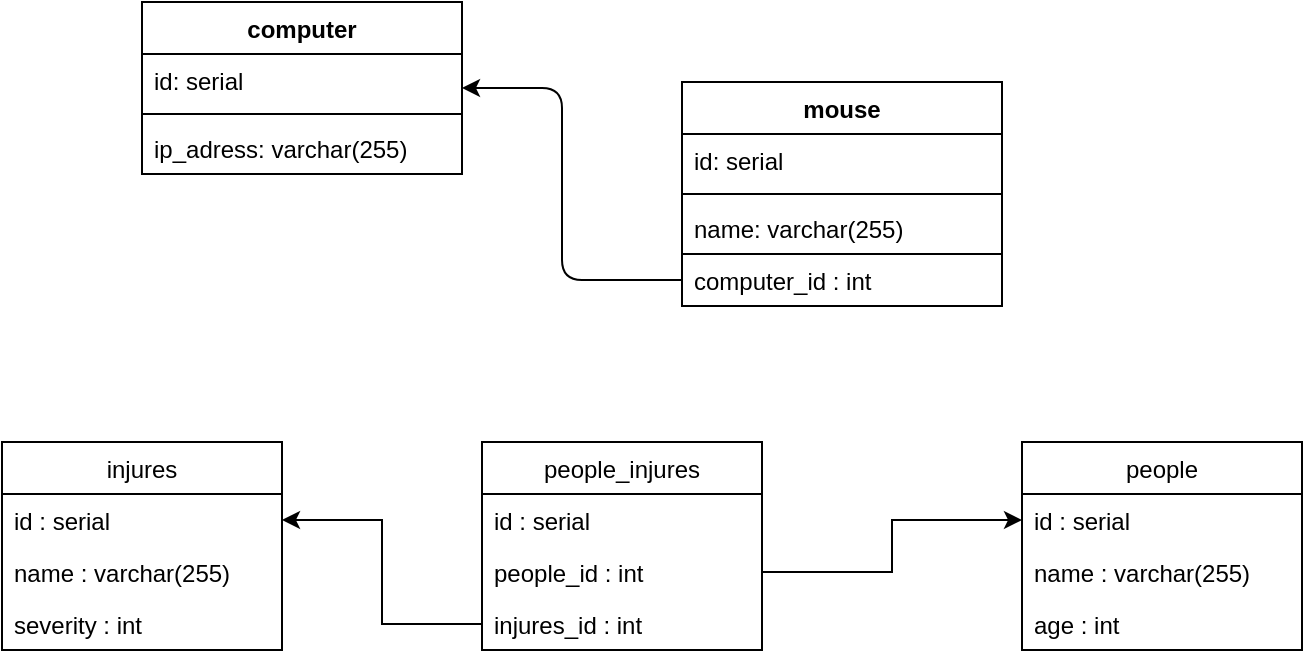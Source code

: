 <mxfile version="14.8.6" type="github">
  <diagram id="SSLaMUcb8GDZi9zCCg5J" name="Page-1">
    <mxGraphModel dx="1422" dy="790" grid="1" gridSize="10" guides="1" tooltips="1" connect="1" arrows="1" fold="1" page="1" pageScale="1" pageWidth="827" pageHeight="1169" math="0" shadow="0">
      <root>
        <mxCell id="0" />
        <mxCell id="1" parent="0" />
        <mxCell id="L3uuhE5dngaGUQrWNenS-1" value="computer" style="swimlane;fontStyle=1;align=center;verticalAlign=top;childLayout=stackLayout;horizontal=1;startSize=26;horizontalStack=0;resizeParent=1;resizeParentMax=0;resizeLast=0;collapsible=1;marginBottom=0;" vertex="1" parent="1">
          <mxGeometry x="130" y="200" width="160" height="86" as="geometry" />
        </mxCell>
        <mxCell id="L3uuhE5dngaGUQrWNenS-2" value="id: serial" style="text;strokeColor=none;fillColor=none;align=left;verticalAlign=top;spacingLeft=4;spacingRight=4;overflow=hidden;rotatable=0;points=[[0,0.5],[1,0.5]];portConstraint=eastwest;" vertex="1" parent="L3uuhE5dngaGUQrWNenS-1">
          <mxGeometry y="26" width="160" height="26" as="geometry" />
        </mxCell>
        <mxCell id="L3uuhE5dngaGUQrWNenS-3" value="" style="line;strokeWidth=1;fillColor=none;align=left;verticalAlign=middle;spacingTop=-1;spacingLeft=3;spacingRight=3;rotatable=0;labelPosition=right;points=[];portConstraint=eastwest;" vertex="1" parent="L3uuhE5dngaGUQrWNenS-1">
          <mxGeometry y="52" width="160" height="8" as="geometry" />
        </mxCell>
        <mxCell id="L3uuhE5dngaGUQrWNenS-4" value="ip_adress: varchar(255)" style="text;strokeColor=none;fillColor=none;align=left;verticalAlign=top;spacingLeft=4;spacingRight=4;overflow=hidden;rotatable=0;points=[[0,0.5],[1,0.5]];portConstraint=eastwest;" vertex="1" parent="L3uuhE5dngaGUQrWNenS-1">
          <mxGeometry y="60" width="160" height="26" as="geometry" />
        </mxCell>
        <mxCell id="L3uuhE5dngaGUQrWNenS-5" value="mouse" style="swimlane;fontStyle=1;align=center;verticalAlign=top;childLayout=stackLayout;horizontal=1;startSize=26;horizontalStack=0;resizeParent=1;resizeParentMax=0;resizeLast=0;collapsible=1;marginBottom=0;" vertex="1" parent="1">
          <mxGeometry x="400" y="240" width="160" height="86" as="geometry" />
        </mxCell>
        <mxCell id="L3uuhE5dngaGUQrWNenS-6" value="id: serial" style="text;strokeColor=none;fillColor=none;align=left;verticalAlign=top;spacingLeft=4;spacingRight=4;overflow=hidden;rotatable=0;points=[[0,0.5],[1,0.5]];portConstraint=eastwest;" vertex="1" parent="L3uuhE5dngaGUQrWNenS-5">
          <mxGeometry y="26" width="160" height="26" as="geometry" />
        </mxCell>
        <mxCell id="L3uuhE5dngaGUQrWNenS-7" value="" style="line;strokeWidth=1;fillColor=none;align=left;verticalAlign=middle;spacingTop=-1;spacingLeft=3;spacingRight=3;rotatable=0;labelPosition=right;points=[];portConstraint=eastwest;" vertex="1" parent="L3uuhE5dngaGUQrWNenS-5">
          <mxGeometry y="52" width="160" height="8" as="geometry" />
        </mxCell>
        <mxCell id="L3uuhE5dngaGUQrWNenS-8" value="name: varchar(255)" style="text;strokeColor=none;fillColor=none;align=left;verticalAlign=top;spacingLeft=4;spacingRight=4;overflow=hidden;rotatable=0;points=[[0,0.5],[1,0.5]];portConstraint=eastwest;" vertex="1" parent="L3uuhE5dngaGUQrWNenS-5">
          <mxGeometry y="60" width="160" height="26" as="geometry" />
        </mxCell>
        <mxCell id="L3uuhE5dngaGUQrWNenS-12" value="computer_id : int" style="text;align=left;verticalAlign=top;spacingLeft=4;spacingRight=4;overflow=hidden;rotatable=0;points=[[0,0.5],[1,0.5]];portConstraint=eastwest;sketch=0;strokeColor=#000000;" vertex="1" parent="1">
          <mxGeometry x="400" y="326" width="160" height="26" as="geometry" />
        </mxCell>
        <mxCell id="L3uuhE5dngaGUQrWNenS-19" value="" style="endArrow=classic;html=1;entryX=1;entryY=0.5;entryDx=0;entryDy=0;exitX=0;exitY=0.5;exitDx=0;exitDy=0;" edge="1" parent="1" source="L3uuhE5dngaGUQrWNenS-12" target="L3uuhE5dngaGUQrWNenS-1">
          <mxGeometry width="50" height="50" relative="1" as="geometry">
            <mxPoint x="370" y="400" as="sourcePoint" />
            <mxPoint x="420" y="350" as="targetPoint" />
            <Array as="points">
              <mxPoint x="340" y="339" />
              <mxPoint x="340" y="243" />
            </Array>
          </mxGeometry>
        </mxCell>
        <mxCell id="L3uuhE5dngaGUQrWNenS-20" value="people_injures" style="swimlane;fontStyle=0;childLayout=stackLayout;horizontal=1;startSize=26;fillColor=none;horizontalStack=0;resizeParent=1;resizeParentMax=0;resizeLast=0;collapsible=1;marginBottom=0;sketch=0;strokeColor=#000000;" vertex="1" parent="1">
          <mxGeometry x="300" y="420" width="140" height="104" as="geometry" />
        </mxCell>
        <mxCell id="L3uuhE5dngaGUQrWNenS-21" value="id : serial" style="text;strokeColor=none;fillColor=none;align=left;verticalAlign=top;spacingLeft=4;spacingRight=4;overflow=hidden;rotatable=0;points=[[0,0.5],[1,0.5]];portConstraint=eastwest;" vertex="1" parent="L3uuhE5dngaGUQrWNenS-20">
          <mxGeometry y="26" width="140" height="26" as="geometry" />
        </mxCell>
        <mxCell id="L3uuhE5dngaGUQrWNenS-22" value="people_id : int" style="text;strokeColor=none;fillColor=none;align=left;verticalAlign=top;spacingLeft=4;spacingRight=4;overflow=hidden;rotatable=0;points=[[0,0.5],[1,0.5]];portConstraint=eastwest;" vertex="1" parent="L3uuhE5dngaGUQrWNenS-20">
          <mxGeometry y="52" width="140" height="26" as="geometry" />
        </mxCell>
        <mxCell id="L3uuhE5dngaGUQrWNenS-23" value="injures_id : int" style="text;strokeColor=none;fillColor=none;align=left;verticalAlign=top;spacingLeft=4;spacingRight=4;overflow=hidden;rotatable=0;points=[[0,0.5],[1,0.5]];portConstraint=eastwest;" vertex="1" parent="L3uuhE5dngaGUQrWNenS-20">
          <mxGeometry y="78" width="140" height="26" as="geometry" />
        </mxCell>
        <mxCell id="L3uuhE5dngaGUQrWNenS-24" value="people" style="swimlane;fontStyle=0;childLayout=stackLayout;horizontal=1;startSize=26;fillColor=none;horizontalStack=0;resizeParent=1;resizeParentMax=0;resizeLast=0;collapsible=1;marginBottom=0;sketch=0;strokeColor=#000000;" vertex="1" parent="1">
          <mxGeometry x="570" y="420" width="140" height="104" as="geometry" />
        </mxCell>
        <mxCell id="L3uuhE5dngaGUQrWNenS-25" value="id : serial" style="text;strokeColor=none;fillColor=none;align=left;verticalAlign=top;spacingLeft=4;spacingRight=4;overflow=hidden;rotatable=0;points=[[0,0.5],[1,0.5]];portConstraint=eastwest;" vertex="1" parent="L3uuhE5dngaGUQrWNenS-24">
          <mxGeometry y="26" width="140" height="26" as="geometry" />
        </mxCell>
        <mxCell id="L3uuhE5dngaGUQrWNenS-26" value="name : varchar(255)" style="text;strokeColor=none;fillColor=none;align=left;verticalAlign=top;spacingLeft=4;spacingRight=4;overflow=hidden;rotatable=0;points=[[0,0.5],[1,0.5]];portConstraint=eastwest;" vertex="1" parent="L3uuhE5dngaGUQrWNenS-24">
          <mxGeometry y="52" width="140" height="26" as="geometry" />
        </mxCell>
        <mxCell id="L3uuhE5dngaGUQrWNenS-27" value="age : int" style="text;strokeColor=none;fillColor=none;align=left;verticalAlign=top;spacingLeft=4;spacingRight=4;overflow=hidden;rotatable=0;points=[[0,0.5],[1,0.5]];portConstraint=eastwest;" vertex="1" parent="L3uuhE5dngaGUQrWNenS-24">
          <mxGeometry y="78" width="140" height="26" as="geometry" />
        </mxCell>
        <mxCell id="L3uuhE5dngaGUQrWNenS-28" value="injures" style="swimlane;fontStyle=0;childLayout=stackLayout;horizontal=1;startSize=26;fillColor=none;horizontalStack=0;resizeParent=1;resizeParentMax=0;resizeLast=0;collapsible=1;marginBottom=0;sketch=0;strokeColor=#000000;" vertex="1" parent="1">
          <mxGeometry x="60" y="420" width="140" height="104" as="geometry" />
        </mxCell>
        <mxCell id="L3uuhE5dngaGUQrWNenS-29" value="id : serial" style="text;strokeColor=none;fillColor=none;align=left;verticalAlign=top;spacingLeft=4;spacingRight=4;overflow=hidden;rotatable=0;points=[[0,0.5],[1,0.5]];portConstraint=eastwest;" vertex="1" parent="L3uuhE5dngaGUQrWNenS-28">
          <mxGeometry y="26" width="140" height="26" as="geometry" />
        </mxCell>
        <mxCell id="L3uuhE5dngaGUQrWNenS-30" value="name : varchar(255)" style="text;strokeColor=none;fillColor=none;align=left;verticalAlign=top;spacingLeft=4;spacingRight=4;overflow=hidden;rotatable=0;points=[[0,0.5],[1,0.5]];portConstraint=eastwest;" vertex="1" parent="L3uuhE5dngaGUQrWNenS-28">
          <mxGeometry y="52" width="140" height="26" as="geometry" />
        </mxCell>
        <mxCell id="L3uuhE5dngaGUQrWNenS-31" value="severity : int" style="text;strokeColor=none;fillColor=none;align=left;verticalAlign=top;spacingLeft=4;spacingRight=4;overflow=hidden;rotatable=0;points=[[0,0.5],[1,0.5]];portConstraint=eastwest;" vertex="1" parent="L3uuhE5dngaGUQrWNenS-28">
          <mxGeometry y="78" width="140" height="26" as="geometry" />
        </mxCell>
        <mxCell id="L3uuhE5dngaGUQrWNenS-32" style="edgeStyle=orthogonalEdgeStyle;rounded=0;orthogonalLoop=1;jettySize=auto;html=1;exitX=0;exitY=0.5;exitDx=0;exitDy=0;entryX=1;entryY=0.5;entryDx=0;entryDy=0;" edge="1" parent="1" source="L3uuhE5dngaGUQrWNenS-23" target="L3uuhE5dngaGUQrWNenS-29">
          <mxGeometry relative="1" as="geometry" />
        </mxCell>
        <mxCell id="L3uuhE5dngaGUQrWNenS-33" style="edgeStyle=orthogonalEdgeStyle;rounded=0;orthogonalLoop=1;jettySize=auto;html=1;exitX=1;exitY=0.5;exitDx=0;exitDy=0;entryX=0;entryY=0.5;entryDx=0;entryDy=0;" edge="1" parent="1" source="L3uuhE5dngaGUQrWNenS-22" target="L3uuhE5dngaGUQrWNenS-25">
          <mxGeometry relative="1" as="geometry" />
        </mxCell>
      </root>
    </mxGraphModel>
  </diagram>
</mxfile>

